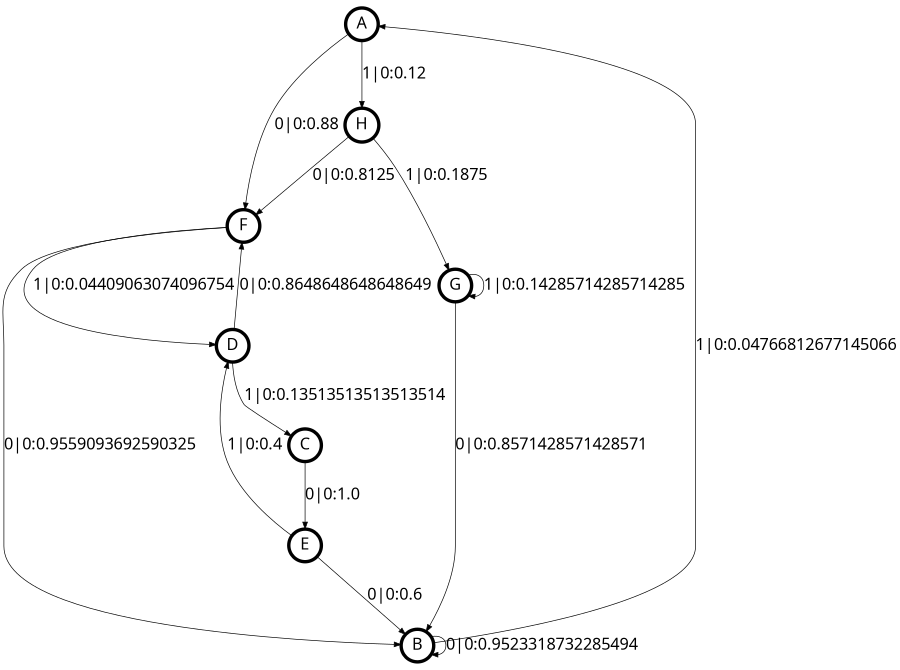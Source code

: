 digraph  {
size = "6,8.5";
ratio = "fill";
node
[shape = circle];
node [fontsize = 24];
node [penwidth = 5];
edge [fontsize = 24];
node [fontname = "CMU Serif Roman"];
graph [fontname = "CMU Serif Roman"];
edge [fontname = "CMU Serif Roman"];
A -> F [label = "0|0:0.88\l"];
A -> H [label = "1|0:0.12\l"];
B -> A [label = "1|0:0.04766812677145066\l"];
B -> B [label = "0|0:0.9523318732285494\l"];
C -> E [label = "0|0:1.0\l"];
D -> C [label = "1|0:0.13513513513513514\l"];
D -> F [label = "0|0:0.8648648648648649\l"];
E -> B [label = "0|0:0.6\l"];
E -> D [label = "1|0:0.4\l"];
F -> B [label = "0|0:0.9559093692590325\l"];
F -> D [label = "1|0:0.04409063074096754\l"];
G -> B [label = "0|0:0.8571428571428571\l"];
G -> G [label = "1|0:0.14285714285714285\l"];
H -> F [label = "0|0:0.8125\l"];
H -> G [label = "1|0:0.1875\l"];
}